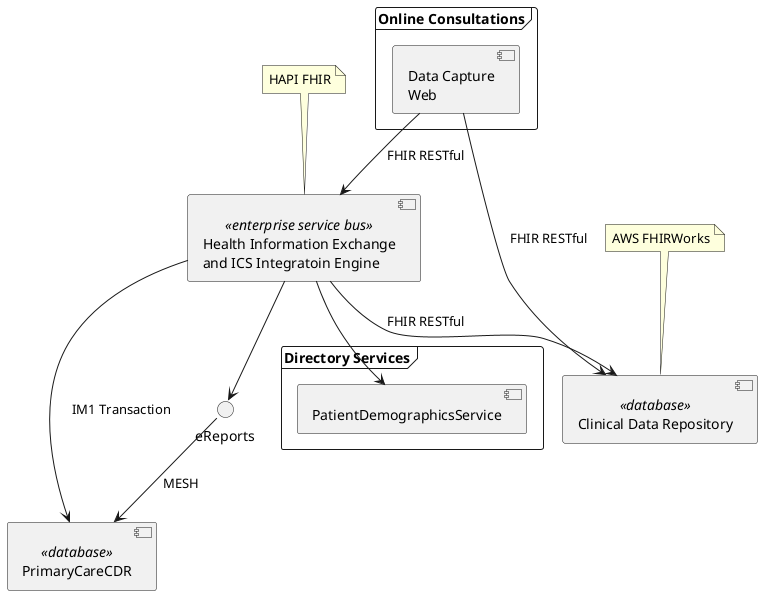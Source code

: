 
  @startuml

    component "Clinical Data Repository" as ClinicalDataRepository <<database>>

    component "Health Information Exchange\nand ICS Integratoin Engine" as HealthInformationExchange <<enterprise service bus>>


    component PrimaryCareCDR <<database>>


    frame "Directory Services" as CSD {
      component "PatientDemographicsService" as PDS
    }

    frame "Online Consultations" as online {
      component "Data Capture\nWeb" as DataCaptureWeb

    }

    note as FHIR
AWS FHIRWorks
end note

    note as ESB
HAPI FHIR
end note


    FHIR .. ClinicalDataRepository
    ESB .. HealthInformationExchange


    DataCaptureWeb --> ClinicalDataRepository : FHIR RESTful
    DataCaptureWeb --> HealthInformationExchange : FHIR RESTful


    HealthInformationExchange --> eReports
    HealthInformationExchange --> PrimaryCareCDR : IM1 Transaction
    HealthInformationExchange --> ClinicalDataRepository : FHIR RESTful
    eReports --> PrimaryCareCDR : MESH

    HealthInformationExchange --> PDS

  @enduml

